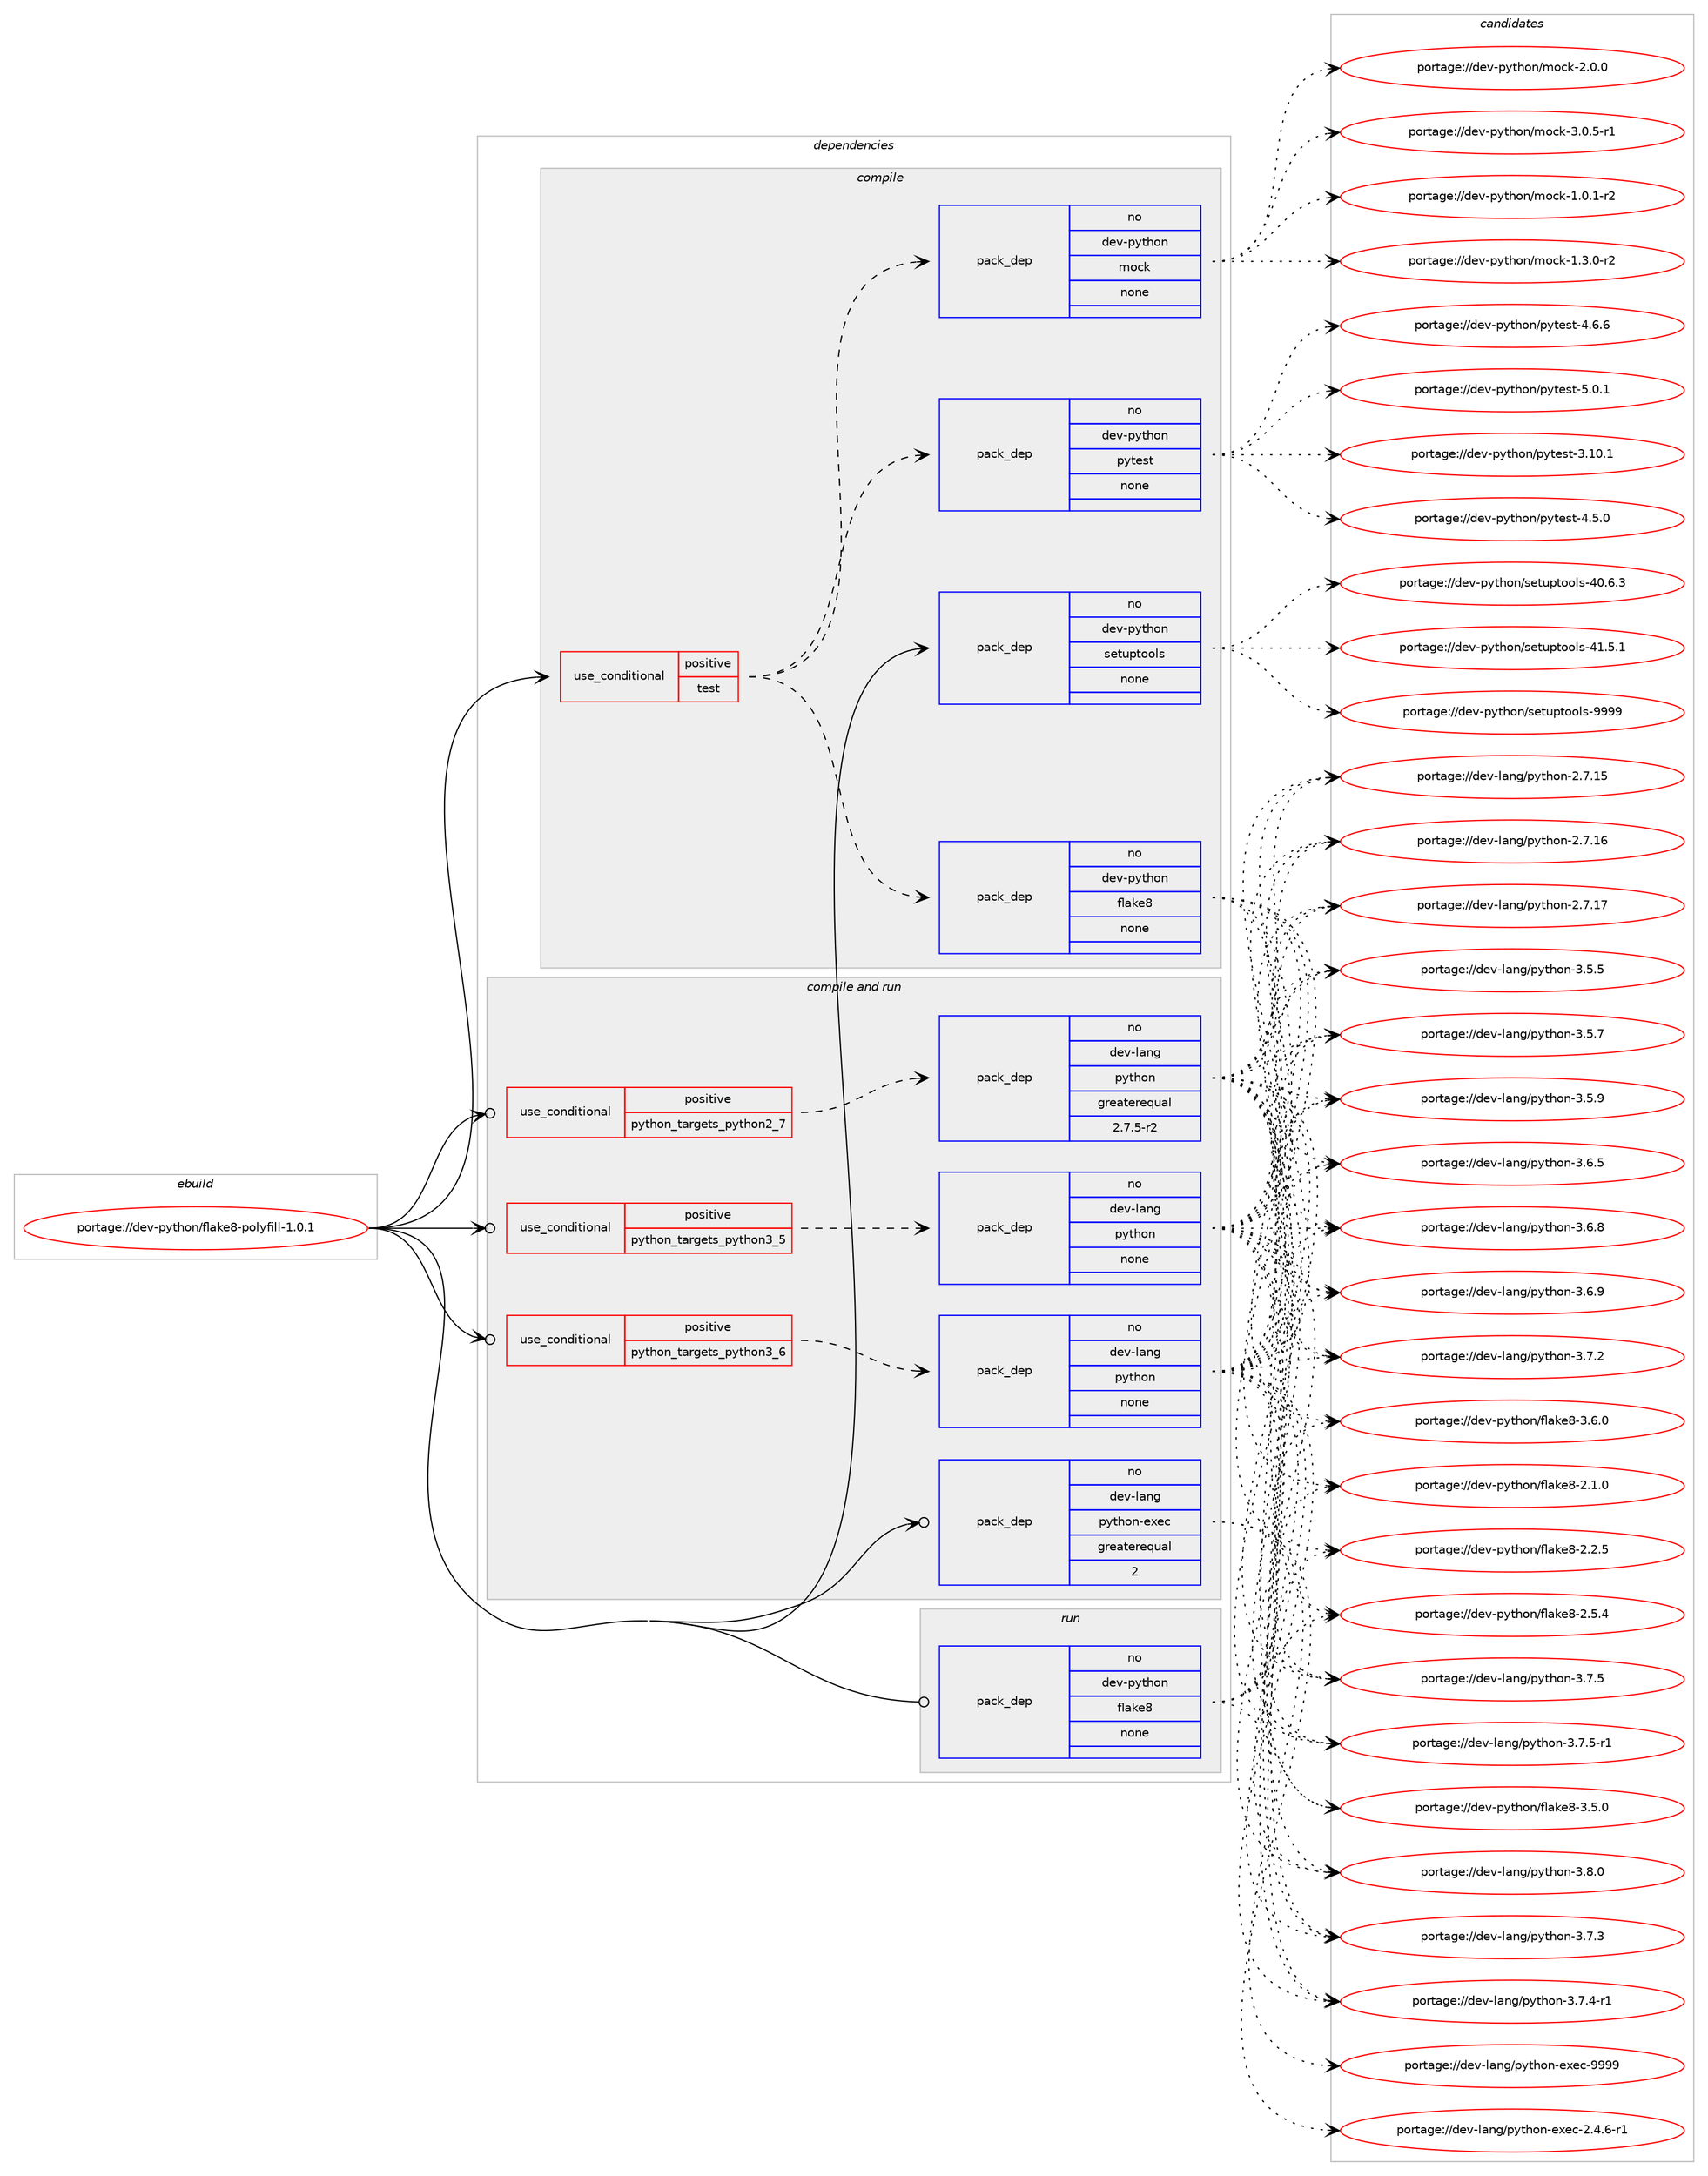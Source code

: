digraph prolog {

# *************
# Graph options
# *************

newrank=true;
concentrate=true;
compound=true;
graph [rankdir=LR,fontname=Helvetica,fontsize=10,ranksep=1.5];#, ranksep=2.5, nodesep=0.2];
edge  [arrowhead=vee];
node  [fontname=Helvetica,fontsize=10];

# **********
# The ebuild
# **********

subgraph cluster_leftcol {
color=gray;
rank=same;
label=<<i>ebuild</i>>;
id [label="portage://dev-python/flake8-polyfill-1.0.1", color=red, width=4, href="../dev-python/flake8-polyfill-1.0.1.svg"];
}

# ****************
# The dependencies
# ****************

subgraph cluster_midcol {
color=gray;
label=<<i>dependencies</i>>;
subgraph cluster_compile {
fillcolor="#eeeeee";
style=filled;
label=<<i>compile</i>>;
subgraph cond28558 {
dependency139227 [label=<<TABLE BORDER="0" CELLBORDER="1" CELLSPACING="0" CELLPADDING="4"><TR><TD ROWSPAN="3" CELLPADDING="10">use_conditional</TD></TR><TR><TD>positive</TD></TR><TR><TD>test</TD></TR></TABLE>>, shape=none, color=red];
subgraph pack107351 {
dependency139228 [label=<<TABLE BORDER="0" CELLBORDER="1" CELLSPACING="0" CELLPADDING="4" WIDTH="220"><TR><TD ROWSPAN="6" CELLPADDING="30">pack_dep</TD></TR><TR><TD WIDTH="110">no</TD></TR><TR><TD>dev-python</TD></TR><TR><TD>flake8</TD></TR><TR><TD>none</TD></TR><TR><TD></TD></TR></TABLE>>, shape=none, color=blue];
}
dependency139227:e -> dependency139228:w [weight=20,style="dashed",arrowhead="vee"];
subgraph pack107352 {
dependency139229 [label=<<TABLE BORDER="0" CELLBORDER="1" CELLSPACING="0" CELLPADDING="4" WIDTH="220"><TR><TD ROWSPAN="6" CELLPADDING="30">pack_dep</TD></TR><TR><TD WIDTH="110">no</TD></TR><TR><TD>dev-python</TD></TR><TR><TD>mock</TD></TR><TR><TD>none</TD></TR><TR><TD></TD></TR></TABLE>>, shape=none, color=blue];
}
dependency139227:e -> dependency139229:w [weight=20,style="dashed",arrowhead="vee"];
subgraph pack107353 {
dependency139230 [label=<<TABLE BORDER="0" CELLBORDER="1" CELLSPACING="0" CELLPADDING="4" WIDTH="220"><TR><TD ROWSPAN="6" CELLPADDING="30">pack_dep</TD></TR><TR><TD WIDTH="110">no</TD></TR><TR><TD>dev-python</TD></TR><TR><TD>pytest</TD></TR><TR><TD>none</TD></TR><TR><TD></TD></TR></TABLE>>, shape=none, color=blue];
}
dependency139227:e -> dependency139230:w [weight=20,style="dashed",arrowhead="vee"];
}
id:e -> dependency139227:w [weight=20,style="solid",arrowhead="vee"];
subgraph pack107354 {
dependency139231 [label=<<TABLE BORDER="0" CELLBORDER="1" CELLSPACING="0" CELLPADDING="4" WIDTH="220"><TR><TD ROWSPAN="6" CELLPADDING="30">pack_dep</TD></TR><TR><TD WIDTH="110">no</TD></TR><TR><TD>dev-python</TD></TR><TR><TD>setuptools</TD></TR><TR><TD>none</TD></TR><TR><TD></TD></TR></TABLE>>, shape=none, color=blue];
}
id:e -> dependency139231:w [weight=20,style="solid",arrowhead="vee"];
}
subgraph cluster_compileandrun {
fillcolor="#eeeeee";
style=filled;
label=<<i>compile and run</i>>;
subgraph cond28559 {
dependency139232 [label=<<TABLE BORDER="0" CELLBORDER="1" CELLSPACING="0" CELLPADDING="4"><TR><TD ROWSPAN="3" CELLPADDING="10">use_conditional</TD></TR><TR><TD>positive</TD></TR><TR><TD>python_targets_python2_7</TD></TR></TABLE>>, shape=none, color=red];
subgraph pack107355 {
dependency139233 [label=<<TABLE BORDER="0" CELLBORDER="1" CELLSPACING="0" CELLPADDING="4" WIDTH="220"><TR><TD ROWSPAN="6" CELLPADDING="30">pack_dep</TD></TR><TR><TD WIDTH="110">no</TD></TR><TR><TD>dev-lang</TD></TR><TR><TD>python</TD></TR><TR><TD>greaterequal</TD></TR><TR><TD>2.7.5-r2</TD></TR></TABLE>>, shape=none, color=blue];
}
dependency139232:e -> dependency139233:w [weight=20,style="dashed",arrowhead="vee"];
}
id:e -> dependency139232:w [weight=20,style="solid",arrowhead="odotvee"];
subgraph cond28560 {
dependency139234 [label=<<TABLE BORDER="0" CELLBORDER="1" CELLSPACING="0" CELLPADDING="4"><TR><TD ROWSPAN="3" CELLPADDING="10">use_conditional</TD></TR><TR><TD>positive</TD></TR><TR><TD>python_targets_python3_5</TD></TR></TABLE>>, shape=none, color=red];
subgraph pack107356 {
dependency139235 [label=<<TABLE BORDER="0" CELLBORDER="1" CELLSPACING="0" CELLPADDING="4" WIDTH="220"><TR><TD ROWSPAN="6" CELLPADDING="30">pack_dep</TD></TR><TR><TD WIDTH="110">no</TD></TR><TR><TD>dev-lang</TD></TR><TR><TD>python</TD></TR><TR><TD>none</TD></TR><TR><TD></TD></TR></TABLE>>, shape=none, color=blue];
}
dependency139234:e -> dependency139235:w [weight=20,style="dashed",arrowhead="vee"];
}
id:e -> dependency139234:w [weight=20,style="solid",arrowhead="odotvee"];
subgraph cond28561 {
dependency139236 [label=<<TABLE BORDER="0" CELLBORDER="1" CELLSPACING="0" CELLPADDING="4"><TR><TD ROWSPAN="3" CELLPADDING="10">use_conditional</TD></TR><TR><TD>positive</TD></TR><TR><TD>python_targets_python3_6</TD></TR></TABLE>>, shape=none, color=red];
subgraph pack107357 {
dependency139237 [label=<<TABLE BORDER="0" CELLBORDER="1" CELLSPACING="0" CELLPADDING="4" WIDTH="220"><TR><TD ROWSPAN="6" CELLPADDING="30">pack_dep</TD></TR><TR><TD WIDTH="110">no</TD></TR><TR><TD>dev-lang</TD></TR><TR><TD>python</TD></TR><TR><TD>none</TD></TR><TR><TD></TD></TR></TABLE>>, shape=none, color=blue];
}
dependency139236:e -> dependency139237:w [weight=20,style="dashed",arrowhead="vee"];
}
id:e -> dependency139236:w [weight=20,style="solid",arrowhead="odotvee"];
subgraph pack107358 {
dependency139238 [label=<<TABLE BORDER="0" CELLBORDER="1" CELLSPACING="0" CELLPADDING="4" WIDTH="220"><TR><TD ROWSPAN="6" CELLPADDING="30">pack_dep</TD></TR><TR><TD WIDTH="110">no</TD></TR><TR><TD>dev-lang</TD></TR><TR><TD>python-exec</TD></TR><TR><TD>greaterequal</TD></TR><TR><TD>2</TD></TR></TABLE>>, shape=none, color=blue];
}
id:e -> dependency139238:w [weight=20,style="solid",arrowhead="odotvee"];
}
subgraph cluster_run {
fillcolor="#eeeeee";
style=filled;
label=<<i>run</i>>;
subgraph pack107359 {
dependency139239 [label=<<TABLE BORDER="0" CELLBORDER="1" CELLSPACING="0" CELLPADDING="4" WIDTH="220"><TR><TD ROWSPAN="6" CELLPADDING="30">pack_dep</TD></TR><TR><TD WIDTH="110">no</TD></TR><TR><TD>dev-python</TD></TR><TR><TD>flake8</TD></TR><TR><TD>none</TD></TR><TR><TD></TD></TR></TABLE>>, shape=none, color=blue];
}
id:e -> dependency139239:w [weight=20,style="solid",arrowhead="odot"];
}
}

# **************
# The candidates
# **************

subgraph cluster_choices {
rank=same;
color=gray;
label=<<i>candidates</i>>;

subgraph choice107351 {
color=black;
nodesep=1;
choiceportage10010111845112121116104111110471021089710710156455046494648 [label="portage://dev-python/flake8-2.1.0", color=red, width=4,href="../dev-python/flake8-2.1.0.svg"];
choiceportage10010111845112121116104111110471021089710710156455046504653 [label="portage://dev-python/flake8-2.2.5", color=red, width=4,href="../dev-python/flake8-2.2.5.svg"];
choiceportage10010111845112121116104111110471021089710710156455046534652 [label="portage://dev-python/flake8-2.5.4", color=red, width=4,href="../dev-python/flake8-2.5.4.svg"];
choiceportage10010111845112121116104111110471021089710710156455146534648 [label="portage://dev-python/flake8-3.5.0", color=red, width=4,href="../dev-python/flake8-3.5.0.svg"];
choiceportage10010111845112121116104111110471021089710710156455146544648 [label="portage://dev-python/flake8-3.6.0", color=red, width=4,href="../dev-python/flake8-3.6.0.svg"];
dependency139228:e -> choiceportage10010111845112121116104111110471021089710710156455046494648:w [style=dotted,weight="100"];
dependency139228:e -> choiceportage10010111845112121116104111110471021089710710156455046504653:w [style=dotted,weight="100"];
dependency139228:e -> choiceportage10010111845112121116104111110471021089710710156455046534652:w [style=dotted,weight="100"];
dependency139228:e -> choiceportage10010111845112121116104111110471021089710710156455146534648:w [style=dotted,weight="100"];
dependency139228:e -> choiceportage10010111845112121116104111110471021089710710156455146544648:w [style=dotted,weight="100"];
}
subgraph choice107352 {
color=black;
nodesep=1;
choiceportage1001011184511212111610411111047109111991074549464846494511450 [label="portage://dev-python/mock-1.0.1-r2", color=red, width=4,href="../dev-python/mock-1.0.1-r2.svg"];
choiceportage1001011184511212111610411111047109111991074549465146484511450 [label="portage://dev-python/mock-1.3.0-r2", color=red, width=4,href="../dev-python/mock-1.3.0-r2.svg"];
choiceportage100101118451121211161041111104710911199107455046484648 [label="portage://dev-python/mock-2.0.0", color=red, width=4,href="../dev-python/mock-2.0.0.svg"];
choiceportage1001011184511212111610411111047109111991074551464846534511449 [label="portage://dev-python/mock-3.0.5-r1", color=red, width=4,href="../dev-python/mock-3.0.5-r1.svg"];
dependency139229:e -> choiceportage1001011184511212111610411111047109111991074549464846494511450:w [style=dotted,weight="100"];
dependency139229:e -> choiceportage1001011184511212111610411111047109111991074549465146484511450:w [style=dotted,weight="100"];
dependency139229:e -> choiceportage100101118451121211161041111104710911199107455046484648:w [style=dotted,weight="100"];
dependency139229:e -> choiceportage1001011184511212111610411111047109111991074551464846534511449:w [style=dotted,weight="100"];
}
subgraph choice107353 {
color=black;
nodesep=1;
choiceportage100101118451121211161041111104711212111610111511645514649484649 [label="portage://dev-python/pytest-3.10.1", color=red, width=4,href="../dev-python/pytest-3.10.1.svg"];
choiceportage1001011184511212111610411111047112121116101115116455246534648 [label="portage://dev-python/pytest-4.5.0", color=red, width=4,href="../dev-python/pytest-4.5.0.svg"];
choiceportage1001011184511212111610411111047112121116101115116455246544654 [label="portage://dev-python/pytest-4.6.6", color=red, width=4,href="../dev-python/pytest-4.6.6.svg"];
choiceportage1001011184511212111610411111047112121116101115116455346484649 [label="portage://dev-python/pytest-5.0.1", color=red, width=4,href="../dev-python/pytest-5.0.1.svg"];
dependency139230:e -> choiceportage100101118451121211161041111104711212111610111511645514649484649:w [style=dotted,weight="100"];
dependency139230:e -> choiceportage1001011184511212111610411111047112121116101115116455246534648:w [style=dotted,weight="100"];
dependency139230:e -> choiceportage1001011184511212111610411111047112121116101115116455246544654:w [style=dotted,weight="100"];
dependency139230:e -> choiceportage1001011184511212111610411111047112121116101115116455346484649:w [style=dotted,weight="100"];
}
subgraph choice107354 {
color=black;
nodesep=1;
choiceportage100101118451121211161041111104711510111611711211611111110811545524846544651 [label="portage://dev-python/setuptools-40.6.3", color=red, width=4,href="../dev-python/setuptools-40.6.3.svg"];
choiceportage100101118451121211161041111104711510111611711211611111110811545524946534649 [label="portage://dev-python/setuptools-41.5.1", color=red, width=4,href="../dev-python/setuptools-41.5.1.svg"];
choiceportage10010111845112121116104111110471151011161171121161111111081154557575757 [label="portage://dev-python/setuptools-9999", color=red, width=4,href="../dev-python/setuptools-9999.svg"];
dependency139231:e -> choiceportage100101118451121211161041111104711510111611711211611111110811545524846544651:w [style=dotted,weight="100"];
dependency139231:e -> choiceportage100101118451121211161041111104711510111611711211611111110811545524946534649:w [style=dotted,weight="100"];
dependency139231:e -> choiceportage10010111845112121116104111110471151011161171121161111111081154557575757:w [style=dotted,weight="100"];
}
subgraph choice107355 {
color=black;
nodesep=1;
choiceportage10010111845108971101034711212111610411111045504655464953 [label="portage://dev-lang/python-2.7.15", color=red, width=4,href="../dev-lang/python-2.7.15.svg"];
choiceportage10010111845108971101034711212111610411111045504655464954 [label="portage://dev-lang/python-2.7.16", color=red, width=4,href="../dev-lang/python-2.7.16.svg"];
choiceportage10010111845108971101034711212111610411111045504655464955 [label="portage://dev-lang/python-2.7.17", color=red, width=4,href="../dev-lang/python-2.7.17.svg"];
choiceportage100101118451089711010347112121116104111110455146534653 [label="portage://dev-lang/python-3.5.5", color=red, width=4,href="../dev-lang/python-3.5.5.svg"];
choiceportage100101118451089711010347112121116104111110455146534655 [label="portage://dev-lang/python-3.5.7", color=red, width=4,href="../dev-lang/python-3.5.7.svg"];
choiceportage100101118451089711010347112121116104111110455146534657 [label="portage://dev-lang/python-3.5.9", color=red, width=4,href="../dev-lang/python-3.5.9.svg"];
choiceportage100101118451089711010347112121116104111110455146544653 [label="portage://dev-lang/python-3.6.5", color=red, width=4,href="../dev-lang/python-3.6.5.svg"];
choiceportage100101118451089711010347112121116104111110455146544656 [label="portage://dev-lang/python-3.6.8", color=red, width=4,href="../dev-lang/python-3.6.8.svg"];
choiceportage100101118451089711010347112121116104111110455146544657 [label="portage://dev-lang/python-3.6.9", color=red, width=4,href="../dev-lang/python-3.6.9.svg"];
choiceportage100101118451089711010347112121116104111110455146554650 [label="portage://dev-lang/python-3.7.2", color=red, width=4,href="../dev-lang/python-3.7.2.svg"];
choiceportage100101118451089711010347112121116104111110455146554651 [label="portage://dev-lang/python-3.7.3", color=red, width=4,href="../dev-lang/python-3.7.3.svg"];
choiceportage1001011184510897110103471121211161041111104551465546524511449 [label="portage://dev-lang/python-3.7.4-r1", color=red, width=4,href="../dev-lang/python-3.7.4-r1.svg"];
choiceportage100101118451089711010347112121116104111110455146554653 [label="portage://dev-lang/python-3.7.5", color=red, width=4,href="../dev-lang/python-3.7.5.svg"];
choiceportage1001011184510897110103471121211161041111104551465546534511449 [label="portage://dev-lang/python-3.7.5-r1", color=red, width=4,href="../dev-lang/python-3.7.5-r1.svg"];
choiceportage100101118451089711010347112121116104111110455146564648 [label="portage://dev-lang/python-3.8.0", color=red, width=4,href="../dev-lang/python-3.8.0.svg"];
dependency139233:e -> choiceportage10010111845108971101034711212111610411111045504655464953:w [style=dotted,weight="100"];
dependency139233:e -> choiceportage10010111845108971101034711212111610411111045504655464954:w [style=dotted,weight="100"];
dependency139233:e -> choiceportage10010111845108971101034711212111610411111045504655464955:w [style=dotted,weight="100"];
dependency139233:e -> choiceportage100101118451089711010347112121116104111110455146534653:w [style=dotted,weight="100"];
dependency139233:e -> choiceportage100101118451089711010347112121116104111110455146534655:w [style=dotted,weight="100"];
dependency139233:e -> choiceportage100101118451089711010347112121116104111110455146534657:w [style=dotted,weight="100"];
dependency139233:e -> choiceportage100101118451089711010347112121116104111110455146544653:w [style=dotted,weight="100"];
dependency139233:e -> choiceportage100101118451089711010347112121116104111110455146544656:w [style=dotted,weight="100"];
dependency139233:e -> choiceportage100101118451089711010347112121116104111110455146544657:w [style=dotted,weight="100"];
dependency139233:e -> choiceportage100101118451089711010347112121116104111110455146554650:w [style=dotted,weight="100"];
dependency139233:e -> choiceportage100101118451089711010347112121116104111110455146554651:w [style=dotted,weight="100"];
dependency139233:e -> choiceportage1001011184510897110103471121211161041111104551465546524511449:w [style=dotted,weight="100"];
dependency139233:e -> choiceportage100101118451089711010347112121116104111110455146554653:w [style=dotted,weight="100"];
dependency139233:e -> choiceportage1001011184510897110103471121211161041111104551465546534511449:w [style=dotted,weight="100"];
dependency139233:e -> choiceportage100101118451089711010347112121116104111110455146564648:w [style=dotted,weight="100"];
}
subgraph choice107356 {
color=black;
nodesep=1;
choiceportage10010111845108971101034711212111610411111045504655464953 [label="portage://dev-lang/python-2.7.15", color=red, width=4,href="../dev-lang/python-2.7.15.svg"];
choiceportage10010111845108971101034711212111610411111045504655464954 [label="portage://dev-lang/python-2.7.16", color=red, width=4,href="../dev-lang/python-2.7.16.svg"];
choiceportage10010111845108971101034711212111610411111045504655464955 [label="portage://dev-lang/python-2.7.17", color=red, width=4,href="../dev-lang/python-2.7.17.svg"];
choiceportage100101118451089711010347112121116104111110455146534653 [label="portage://dev-lang/python-3.5.5", color=red, width=4,href="../dev-lang/python-3.5.5.svg"];
choiceportage100101118451089711010347112121116104111110455146534655 [label="portage://dev-lang/python-3.5.7", color=red, width=4,href="../dev-lang/python-3.5.7.svg"];
choiceportage100101118451089711010347112121116104111110455146534657 [label="portage://dev-lang/python-3.5.9", color=red, width=4,href="../dev-lang/python-3.5.9.svg"];
choiceportage100101118451089711010347112121116104111110455146544653 [label="portage://dev-lang/python-3.6.5", color=red, width=4,href="../dev-lang/python-3.6.5.svg"];
choiceportage100101118451089711010347112121116104111110455146544656 [label="portage://dev-lang/python-3.6.8", color=red, width=4,href="../dev-lang/python-3.6.8.svg"];
choiceportage100101118451089711010347112121116104111110455146544657 [label="portage://dev-lang/python-3.6.9", color=red, width=4,href="../dev-lang/python-3.6.9.svg"];
choiceportage100101118451089711010347112121116104111110455146554650 [label="portage://dev-lang/python-3.7.2", color=red, width=4,href="../dev-lang/python-3.7.2.svg"];
choiceportage100101118451089711010347112121116104111110455146554651 [label="portage://dev-lang/python-3.7.3", color=red, width=4,href="../dev-lang/python-3.7.3.svg"];
choiceportage1001011184510897110103471121211161041111104551465546524511449 [label="portage://dev-lang/python-3.7.4-r1", color=red, width=4,href="../dev-lang/python-3.7.4-r1.svg"];
choiceportage100101118451089711010347112121116104111110455146554653 [label="portage://dev-lang/python-3.7.5", color=red, width=4,href="../dev-lang/python-3.7.5.svg"];
choiceportage1001011184510897110103471121211161041111104551465546534511449 [label="portage://dev-lang/python-3.7.5-r1", color=red, width=4,href="../dev-lang/python-3.7.5-r1.svg"];
choiceportage100101118451089711010347112121116104111110455146564648 [label="portage://dev-lang/python-3.8.0", color=red, width=4,href="../dev-lang/python-3.8.0.svg"];
dependency139235:e -> choiceportage10010111845108971101034711212111610411111045504655464953:w [style=dotted,weight="100"];
dependency139235:e -> choiceportage10010111845108971101034711212111610411111045504655464954:w [style=dotted,weight="100"];
dependency139235:e -> choiceportage10010111845108971101034711212111610411111045504655464955:w [style=dotted,weight="100"];
dependency139235:e -> choiceportage100101118451089711010347112121116104111110455146534653:w [style=dotted,weight="100"];
dependency139235:e -> choiceportage100101118451089711010347112121116104111110455146534655:w [style=dotted,weight="100"];
dependency139235:e -> choiceportage100101118451089711010347112121116104111110455146534657:w [style=dotted,weight="100"];
dependency139235:e -> choiceportage100101118451089711010347112121116104111110455146544653:w [style=dotted,weight="100"];
dependency139235:e -> choiceportage100101118451089711010347112121116104111110455146544656:w [style=dotted,weight="100"];
dependency139235:e -> choiceportage100101118451089711010347112121116104111110455146544657:w [style=dotted,weight="100"];
dependency139235:e -> choiceportage100101118451089711010347112121116104111110455146554650:w [style=dotted,weight="100"];
dependency139235:e -> choiceportage100101118451089711010347112121116104111110455146554651:w [style=dotted,weight="100"];
dependency139235:e -> choiceportage1001011184510897110103471121211161041111104551465546524511449:w [style=dotted,weight="100"];
dependency139235:e -> choiceportage100101118451089711010347112121116104111110455146554653:w [style=dotted,weight="100"];
dependency139235:e -> choiceportage1001011184510897110103471121211161041111104551465546534511449:w [style=dotted,weight="100"];
dependency139235:e -> choiceportage100101118451089711010347112121116104111110455146564648:w [style=dotted,weight="100"];
}
subgraph choice107357 {
color=black;
nodesep=1;
choiceportage10010111845108971101034711212111610411111045504655464953 [label="portage://dev-lang/python-2.7.15", color=red, width=4,href="../dev-lang/python-2.7.15.svg"];
choiceportage10010111845108971101034711212111610411111045504655464954 [label="portage://dev-lang/python-2.7.16", color=red, width=4,href="../dev-lang/python-2.7.16.svg"];
choiceportage10010111845108971101034711212111610411111045504655464955 [label="portage://dev-lang/python-2.7.17", color=red, width=4,href="../dev-lang/python-2.7.17.svg"];
choiceportage100101118451089711010347112121116104111110455146534653 [label="portage://dev-lang/python-3.5.5", color=red, width=4,href="../dev-lang/python-3.5.5.svg"];
choiceportage100101118451089711010347112121116104111110455146534655 [label="portage://dev-lang/python-3.5.7", color=red, width=4,href="../dev-lang/python-3.5.7.svg"];
choiceportage100101118451089711010347112121116104111110455146534657 [label="portage://dev-lang/python-3.5.9", color=red, width=4,href="../dev-lang/python-3.5.9.svg"];
choiceportage100101118451089711010347112121116104111110455146544653 [label="portage://dev-lang/python-3.6.5", color=red, width=4,href="../dev-lang/python-3.6.5.svg"];
choiceportage100101118451089711010347112121116104111110455146544656 [label="portage://dev-lang/python-3.6.8", color=red, width=4,href="../dev-lang/python-3.6.8.svg"];
choiceportage100101118451089711010347112121116104111110455146544657 [label="portage://dev-lang/python-3.6.9", color=red, width=4,href="../dev-lang/python-3.6.9.svg"];
choiceportage100101118451089711010347112121116104111110455146554650 [label="portage://dev-lang/python-3.7.2", color=red, width=4,href="../dev-lang/python-3.7.2.svg"];
choiceportage100101118451089711010347112121116104111110455146554651 [label="portage://dev-lang/python-3.7.3", color=red, width=4,href="../dev-lang/python-3.7.3.svg"];
choiceportage1001011184510897110103471121211161041111104551465546524511449 [label="portage://dev-lang/python-3.7.4-r1", color=red, width=4,href="../dev-lang/python-3.7.4-r1.svg"];
choiceportage100101118451089711010347112121116104111110455146554653 [label="portage://dev-lang/python-3.7.5", color=red, width=4,href="../dev-lang/python-3.7.5.svg"];
choiceportage1001011184510897110103471121211161041111104551465546534511449 [label="portage://dev-lang/python-3.7.5-r1", color=red, width=4,href="../dev-lang/python-3.7.5-r1.svg"];
choiceportage100101118451089711010347112121116104111110455146564648 [label="portage://dev-lang/python-3.8.0", color=red, width=4,href="../dev-lang/python-3.8.0.svg"];
dependency139237:e -> choiceportage10010111845108971101034711212111610411111045504655464953:w [style=dotted,weight="100"];
dependency139237:e -> choiceportage10010111845108971101034711212111610411111045504655464954:w [style=dotted,weight="100"];
dependency139237:e -> choiceportage10010111845108971101034711212111610411111045504655464955:w [style=dotted,weight="100"];
dependency139237:e -> choiceportage100101118451089711010347112121116104111110455146534653:w [style=dotted,weight="100"];
dependency139237:e -> choiceportage100101118451089711010347112121116104111110455146534655:w [style=dotted,weight="100"];
dependency139237:e -> choiceportage100101118451089711010347112121116104111110455146534657:w [style=dotted,weight="100"];
dependency139237:e -> choiceportage100101118451089711010347112121116104111110455146544653:w [style=dotted,weight="100"];
dependency139237:e -> choiceportage100101118451089711010347112121116104111110455146544656:w [style=dotted,weight="100"];
dependency139237:e -> choiceportage100101118451089711010347112121116104111110455146544657:w [style=dotted,weight="100"];
dependency139237:e -> choiceportage100101118451089711010347112121116104111110455146554650:w [style=dotted,weight="100"];
dependency139237:e -> choiceportage100101118451089711010347112121116104111110455146554651:w [style=dotted,weight="100"];
dependency139237:e -> choiceportage1001011184510897110103471121211161041111104551465546524511449:w [style=dotted,weight="100"];
dependency139237:e -> choiceportage100101118451089711010347112121116104111110455146554653:w [style=dotted,weight="100"];
dependency139237:e -> choiceportage1001011184510897110103471121211161041111104551465546534511449:w [style=dotted,weight="100"];
dependency139237:e -> choiceportage100101118451089711010347112121116104111110455146564648:w [style=dotted,weight="100"];
}
subgraph choice107358 {
color=black;
nodesep=1;
choiceportage10010111845108971101034711212111610411111045101120101994550465246544511449 [label="portage://dev-lang/python-exec-2.4.6-r1", color=red, width=4,href="../dev-lang/python-exec-2.4.6-r1.svg"];
choiceportage10010111845108971101034711212111610411111045101120101994557575757 [label="portage://dev-lang/python-exec-9999", color=red, width=4,href="../dev-lang/python-exec-9999.svg"];
dependency139238:e -> choiceportage10010111845108971101034711212111610411111045101120101994550465246544511449:w [style=dotted,weight="100"];
dependency139238:e -> choiceportage10010111845108971101034711212111610411111045101120101994557575757:w [style=dotted,weight="100"];
}
subgraph choice107359 {
color=black;
nodesep=1;
choiceportage10010111845112121116104111110471021089710710156455046494648 [label="portage://dev-python/flake8-2.1.0", color=red, width=4,href="../dev-python/flake8-2.1.0.svg"];
choiceportage10010111845112121116104111110471021089710710156455046504653 [label="portage://dev-python/flake8-2.2.5", color=red, width=4,href="../dev-python/flake8-2.2.5.svg"];
choiceportage10010111845112121116104111110471021089710710156455046534652 [label="portage://dev-python/flake8-2.5.4", color=red, width=4,href="../dev-python/flake8-2.5.4.svg"];
choiceportage10010111845112121116104111110471021089710710156455146534648 [label="portage://dev-python/flake8-3.5.0", color=red, width=4,href="../dev-python/flake8-3.5.0.svg"];
choiceportage10010111845112121116104111110471021089710710156455146544648 [label="portage://dev-python/flake8-3.6.0", color=red, width=4,href="../dev-python/flake8-3.6.0.svg"];
dependency139239:e -> choiceportage10010111845112121116104111110471021089710710156455046494648:w [style=dotted,weight="100"];
dependency139239:e -> choiceportage10010111845112121116104111110471021089710710156455046504653:w [style=dotted,weight="100"];
dependency139239:e -> choiceportage10010111845112121116104111110471021089710710156455046534652:w [style=dotted,weight="100"];
dependency139239:e -> choiceportage10010111845112121116104111110471021089710710156455146534648:w [style=dotted,weight="100"];
dependency139239:e -> choiceportage10010111845112121116104111110471021089710710156455146544648:w [style=dotted,weight="100"];
}
}

}

